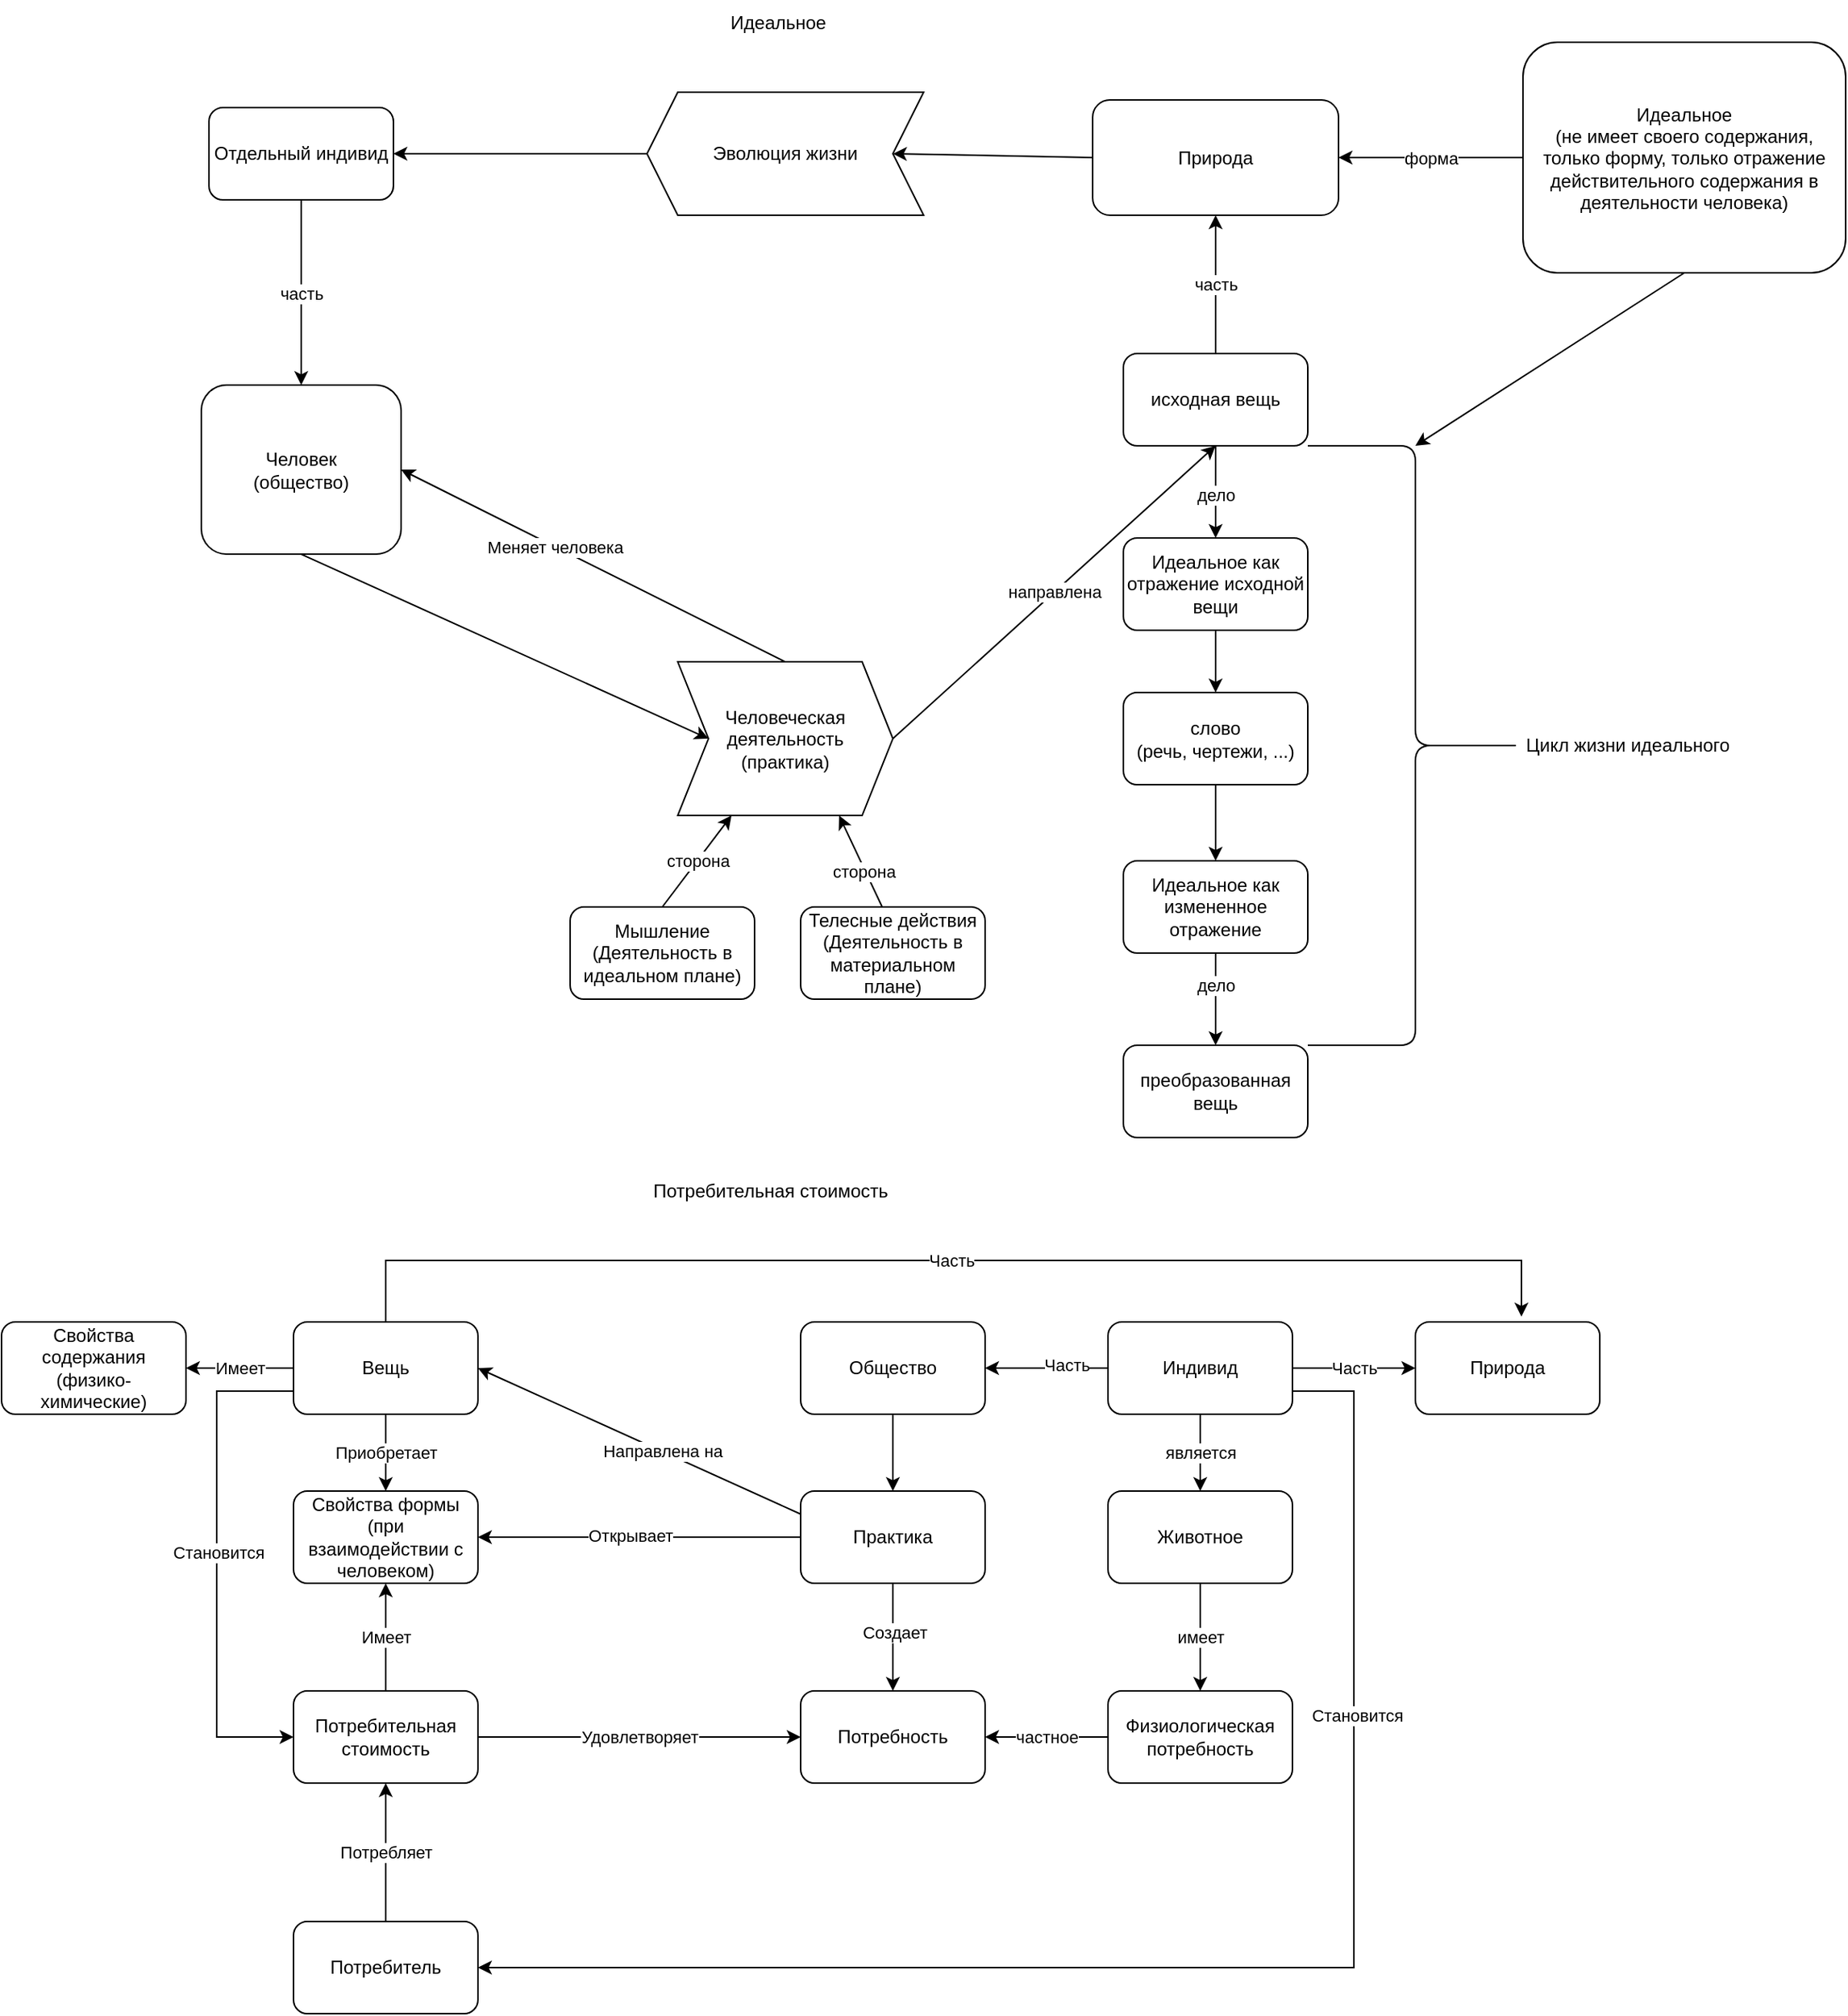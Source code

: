 <mxfile version="20.8.16" type="device"><diagram name="Page-1" id="-vKzmBNn-fp6NBGSSL6l"><mxGraphModel dx="1242" dy="820" grid="1" gridSize="10" guides="1" tooltips="1" connect="1" arrows="1" fold="1" page="1" pageScale="1" pageWidth="3300" pageHeight="4681" math="0" shadow="0"><root><mxCell id="0"/><mxCell id="1" parent="0"/><mxCell id="qsdY3xxi-he4udl79NT_-3" value="Отдельный индивид" style="rounded=1;whiteSpace=wrap;html=1;" vertex="1" parent="1"><mxGeometry x="175" y="210" width="120" height="60" as="geometry"/></mxCell><mxCell id="qsdY3xxi-he4udl79NT_-5" value="Человек&lt;br&gt;(общество)" style="rounded=1;whiteSpace=wrap;html=1;" vertex="1" parent="1"><mxGeometry x="170" y="390.52" width="130" height="110" as="geometry"/></mxCell><mxCell id="qsdY3xxi-he4udl79NT_-6" value="часть" style="endArrow=classic;html=1;rounded=0;exitX=0.5;exitY=1;exitDx=0;exitDy=0;" edge="1" parent="1" source="qsdY3xxi-he4udl79NT_-3" target="qsdY3xxi-he4udl79NT_-5"><mxGeometry width="50" height="50" relative="1" as="geometry"><mxPoint x="290" y="360" as="sourcePoint"/><mxPoint x="380" y="540.52" as="targetPoint"/></mxGeometry></mxCell><mxCell id="qsdY3xxi-he4udl79NT_-16" value="Природа" style="rounded=1;whiteSpace=wrap;html=1;" vertex="1" parent="1"><mxGeometry x="750" y="205" width="160" height="75" as="geometry"/></mxCell><mxCell id="qsdY3xxi-he4udl79NT_-18" value="Человеческая деятельность&lt;br&gt;(практика)" style="shape=step;perimeter=stepPerimeter;whiteSpace=wrap;html=1;fixedSize=1;" vertex="1" parent="1"><mxGeometry x="480" y="570.52" width="140" height="100" as="geometry"/></mxCell><mxCell id="qsdY3xxi-he4udl79NT_-21" value="Эволюция жизни" style="shape=step;perimeter=stepPerimeter;whiteSpace=wrap;fixedSize=1;rotation=0;html=1;direction=west;" vertex="1" parent="1"><mxGeometry x="460" y="200" width="180" height="80" as="geometry"/></mxCell><mxCell id="qsdY3xxi-he4udl79NT_-25" value="" style="endArrow=classic;html=1;rounded=0;entryX=1;entryY=0.5;entryDx=0;entryDy=0;exitX=0.5;exitY=0;exitDx=0;exitDy=0;" edge="1" parent="1" source="qsdY3xxi-he4udl79NT_-18" target="qsdY3xxi-he4udl79NT_-5"><mxGeometry width="50" height="50" relative="1" as="geometry"><mxPoint x="490" y="470" as="sourcePoint"/><mxPoint x="540" y="420" as="targetPoint"/></mxGeometry></mxCell><mxCell id="qsdY3xxi-he4udl79NT_-26" value="Меняет человека" style="edgeLabel;html=1;align=center;verticalAlign=middle;resizable=0;points=[];" vertex="1" connectable="0" parent="qsdY3xxi-he4udl79NT_-25"><mxGeometry x="0.2" relative="1" as="geometry"><mxPoint as="offset"/></mxGeometry></mxCell><mxCell id="qsdY3xxi-he4udl79NT_-27" value="" style="endArrow=classic;html=1;rounded=0;exitX=0.5;exitY=1;exitDx=0;exitDy=0;entryX=0;entryY=0.5;entryDx=0;entryDy=0;" edge="1" parent="1" source="qsdY3xxi-he4udl79NT_-5" target="qsdY3xxi-he4udl79NT_-18"><mxGeometry width="50" height="50" relative="1" as="geometry"><mxPoint x="490" y="630" as="sourcePoint"/><mxPoint x="540" y="580" as="targetPoint"/></mxGeometry></mxCell><mxCell id="qsdY3xxi-he4udl79NT_-28" value="Мышление&lt;br&gt;(Деятельность в идеальном плане)" style="rounded=1;whiteSpace=wrap;html=1;" vertex="1" parent="1"><mxGeometry x="410" y="730" width="120" height="60" as="geometry"/></mxCell><mxCell id="qsdY3xxi-he4udl79NT_-29" value="сторона" style="endArrow=classic;html=1;rounded=0;exitX=0.5;exitY=0;exitDx=0;exitDy=0;entryX=0.25;entryY=1;entryDx=0;entryDy=0;" edge="1" parent="1" source="qsdY3xxi-he4udl79NT_-28" target="qsdY3xxi-he4udl79NT_-18"><mxGeometry width="50" height="50" relative="1" as="geometry"><mxPoint x="490" y="630" as="sourcePoint"/><mxPoint x="540" y="580" as="targetPoint"/></mxGeometry></mxCell><mxCell id="qsdY3xxi-he4udl79NT_-30" value="Телесные действия&lt;br&gt;(Деятельность в материальном плане)" style="rounded=1;whiteSpace=wrap;html=1;" vertex="1" parent="1"><mxGeometry x="560" y="730" width="120" height="60" as="geometry"/></mxCell><mxCell id="qsdY3xxi-he4udl79NT_-31" value="" style="endArrow=classic;html=1;rounded=0;exitX=0.442;exitY=0;exitDx=0;exitDy=0;exitPerimeter=0;entryX=0.75;entryY=1;entryDx=0;entryDy=0;" edge="1" parent="1" source="qsdY3xxi-he4udl79NT_-30" target="qsdY3xxi-he4udl79NT_-18"><mxGeometry width="50" height="50" relative="1" as="geometry"><mxPoint x="490" y="620" as="sourcePoint"/><mxPoint x="540" y="570" as="targetPoint"/></mxGeometry></mxCell><mxCell id="qsdY3xxi-he4udl79NT_-33" value="сторона" style="edgeLabel;html=1;align=center;verticalAlign=middle;resizable=0;points=[];" vertex="1" connectable="0" parent="qsdY3xxi-he4udl79NT_-31"><mxGeometry x="-0.191" y="1" relative="1" as="geometry"><mxPoint as="offset"/></mxGeometry></mxCell><mxCell id="qsdY3xxi-he4udl79NT_-37" value="" style="endArrow=classic;html=1;rounded=0;entryX=0;entryY=0.5;entryDx=0;entryDy=0;exitX=0;exitY=0.5;exitDx=0;exitDy=0;" edge="1" parent="1" source="qsdY3xxi-he4udl79NT_-16" target="qsdY3xxi-he4udl79NT_-21"><mxGeometry width="50" height="50" relative="1" as="geometry"><mxPoint x="670" y="640" as="sourcePoint"/><mxPoint x="720" y="590" as="targetPoint"/></mxGeometry></mxCell><mxCell id="qsdY3xxi-he4udl79NT_-38" value="" style="endArrow=classic;html=1;rounded=0;entryX=1;entryY=0.5;entryDx=0;entryDy=0;exitX=1;exitY=0.5;exitDx=0;exitDy=0;" edge="1" parent="1" source="qsdY3xxi-he4udl79NT_-21" target="qsdY3xxi-he4udl79NT_-3"><mxGeometry width="50" height="50" relative="1" as="geometry"><mxPoint x="670" y="490" as="sourcePoint"/><mxPoint x="720" y="440" as="targetPoint"/></mxGeometry></mxCell><mxCell id="qsdY3xxi-he4udl79NT_-39" value="исходная вещь" style="rounded=1;whiteSpace=wrap;html=1;" vertex="1" parent="1"><mxGeometry x="770" y="370" width="120" height="60" as="geometry"/></mxCell><mxCell id="qsdY3xxi-he4udl79NT_-40" value="часть" style="endArrow=classic;html=1;rounded=0;entryX=0.5;entryY=1;entryDx=0;entryDy=0;exitX=0.5;exitY=0;exitDx=0;exitDy=0;" edge="1" parent="1" source="qsdY3xxi-he4udl79NT_-39" target="qsdY3xxi-he4udl79NT_-16"><mxGeometry width="50" height="50" relative="1" as="geometry"><mxPoint x="680" y="590" as="sourcePoint"/><mxPoint x="730" y="540" as="targetPoint"/></mxGeometry></mxCell><mxCell id="qsdY3xxi-he4udl79NT_-41" value="направлена" style="endArrow=classic;html=1;rounded=0;exitX=1;exitY=0.5;exitDx=0;exitDy=0;entryX=0.5;entryY=1;entryDx=0;entryDy=0;" edge="1" parent="1" source="qsdY3xxi-he4udl79NT_-18" target="qsdY3xxi-he4udl79NT_-39"><mxGeometry width="50" height="50" relative="1" as="geometry"><mxPoint x="680" y="590" as="sourcePoint"/><mxPoint x="730" y="540" as="targetPoint"/></mxGeometry></mxCell><mxCell id="qsdY3xxi-he4udl79NT_-61" value="" style="group" vertex="1" connectable="0" parent="1"><mxGeometry x="770" y="430" width="260" height="450" as="geometry"/></mxCell><mxCell id="qsdY3xxi-he4udl79NT_-42" value="преобразованная вещь" style="rounded=1;whiteSpace=wrap;html=1;" vertex="1" parent="qsdY3xxi-he4udl79NT_-61"><mxGeometry y="390" width="120" height="60" as="geometry"/></mxCell><mxCell id="qsdY3xxi-he4udl79NT_-43" value="слово&lt;br&gt;(речь, чертежи, ...)" style="rounded=1;whiteSpace=wrap;html=1;" vertex="1" parent="qsdY3xxi-he4udl79NT_-61"><mxGeometry y="160.52" width="120" height="60" as="geometry"/></mxCell><mxCell id="qsdY3xxi-he4udl79NT_-50" value="" style="endArrow=classic;html=1;rounded=0;entryX=0.5;entryY=0;entryDx=0;entryDy=0;exitX=0.5;exitY=1;exitDx=0;exitDy=0;" edge="1" parent="qsdY3xxi-he4udl79NT_-61" source="qsdY3xxi-he4udl79NT_-43" target="qsdY3xxi-he4udl79NT_-54"><mxGeometry width="50" height="50" relative="1" as="geometry"><mxPoint x="-120" y="290" as="sourcePoint"/><mxPoint x="280" y="330.52" as="targetPoint"/></mxGeometry></mxCell><mxCell id="qsdY3xxi-he4udl79NT_-52" value="Идеальное как отражение исходной вещи" style="rounded=1;whiteSpace=wrap;html=1;" vertex="1" parent="qsdY3xxi-he4udl79NT_-61"><mxGeometry y="60" width="120" height="60" as="geometry"/></mxCell><mxCell id="qsdY3xxi-he4udl79NT_-53" value="" style="endArrow=classic;html=1;rounded=0;entryX=0.5;entryY=0;entryDx=0;entryDy=0;exitX=0.5;exitY=1;exitDx=0;exitDy=0;" edge="1" parent="qsdY3xxi-he4udl79NT_-61" source="qsdY3xxi-he4udl79NT_-52" target="qsdY3xxi-he4udl79NT_-43"><mxGeometry width="50" height="50" relative="1" as="geometry"><mxPoint x="-110" y="350" as="sourcePoint"/><mxPoint x="-60" y="300" as="targetPoint"/></mxGeometry></mxCell><mxCell id="qsdY3xxi-he4udl79NT_-54" value="Идеальное как измененное отражение" style="rounded=1;whiteSpace=wrap;html=1;" vertex="1" parent="qsdY3xxi-he4udl79NT_-61"><mxGeometry y="270" width="120" height="60" as="geometry"/></mxCell><mxCell id="qsdY3xxi-he4udl79NT_-55" value="" style="endArrow=classic;html=1;rounded=0;entryX=0.5;entryY=0;entryDx=0;entryDy=0;exitX=0.5;exitY=1;exitDx=0;exitDy=0;" edge="1" parent="qsdY3xxi-he4udl79NT_-61" source="qsdY3xxi-he4udl79NT_-54" target="qsdY3xxi-he4udl79NT_-42"><mxGeometry width="50" height="50" relative="1" as="geometry"><mxPoint x="280" y="390.52" as="sourcePoint"/><mxPoint x="-60" y="270" as="targetPoint"/></mxGeometry></mxCell><mxCell id="qsdY3xxi-he4udl79NT_-58" value="дело" style="edgeLabel;html=1;align=center;verticalAlign=middle;resizable=0;points=[];" vertex="1" connectable="0" parent="qsdY3xxi-he4udl79NT_-55"><mxGeometry x="-0.3" relative="1" as="geometry"><mxPoint as="offset"/></mxGeometry></mxCell><mxCell id="qsdY3xxi-he4udl79NT_-56" value="" style="endArrow=classic;html=1;rounded=0;exitX=0.5;exitY=1;exitDx=0;exitDy=0;entryX=0.5;entryY=0;entryDx=0;entryDy=0;" edge="1" parent="qsdY3xxi-he4udl79NT_-61" source="qsdY3xxi-he4udl79NT_-39" target="qsdY3xxi-he4udl79NT_-52"><mxGeometry width="50" height="50" relative="1" as="geometry"><mxPoint x="-70" y="210" as="sourcePoint"/><mxPoint x="-20" y="160" as="targetPoint"/></mxGeometry></mxCell><mxCell id="qsdY3xxi-he4udl79NT_-57" value="дело" style="edgeLabel;html=1;align=center;verticalAlign=middle;resizable=0;points=[];" vertex="1" connectable="0" parent="qsdY3xxi-he4udl79NT_-56"><mxGeometry x="0.067" relative="1" as="geometry"><mxPoint as="offset"/></mxGeometry></mxCell><mxCell id="qsdY3xxi-he4udl79NT_-59" value="Цикл жизни идеального&amp;nbsp;" style="shape=curlyBracket;whiteSpace=wrap;html=1;rounded=1;flipH=1;labelPosition=right;verticalLabelPosition=middle;align=left;verticalAlign=middle;" vertex="1" parent="qsdY3xxi-he4udl79NT_-61"><mxGeometry x="120" width="140" height="390" as="geometry"/></mxCell><mxCell id="qsdY3xxi-he4udl79NT_-62" value="Идеальное" style="text;html=1;align=center;verticalAlign=middle;resizable=0;points=[];autosize=1;strokeColor=none;fillColor=none;" vertex="1" parent="1"><mxGeometry x="500" y="140" width="90" height="30" as="geometry"/></mxCell><mxCell id="qsdY3xxi-he4udl79NT_-63" value="Потребительная стоимость" style="text;html=1;align=center;verticalAlign=middle;resizable=0;points=[];autosize=1;strokeColor=none;fillColor=none;" vertex="1" parent="1"><mxGeometry x="450" y="900" width="180" height="30" as="geometry"/></mxCell><mxCell id="qsdY3xxi-he4udl79NT_-64" value="Вещь" style="rounded=1;whiteSpace=wrap;html=1;" vertex="1" parent="1"><mxGeometry x="230" y="1000" width="120" height="60" as="geometry"/></mxCell><mxCell id="qsdY3xxi-he4udl79NT_-65" value="Общество" style="rounded=1;whiteSpace=wrap;html=1;" vertex="1" parent="1"><mxGeometry x="560" y="1000" width="120" height="60" as="geometry"/></mxCell><mxCell id="qsdY3xxi-he4udl79NT_-66" value="" style="endArrow=classic;html=1;rounded=0;entryX=1;entryY=0.5;entryDx=0;entryDy=0;exitX=0;exitY=0.25;exitDx=0;exitDy=0;" edge="1" parent="1" source="qsdY3xxi-he4udl79NT_-71" target="qsdY3xxi-he4udl79NT_-64"><mxGeometry width="50" height="50" relative="1" as="geometry"><mxPoint x="500" y="990" as="sourcePoint"/><mxPoint x="550" y="940" as="targetPoint"/></mxGeometry></mxCell><mxCell id="qsdY3xxi-he4udl79NT_-69" value="Направлена на" style="edgeLabel;html=1;align=center;verticalAlign=middle;resizable=0;points=[];" vertex="1" connectable="0" parent="qsdY3xxi-he4udl79NT_-66"><mxGeometry x="-0.143" relative="1" as="geometry"><mxPoint as="offset"/></mxGeometry></mxCell><mxCell id="qsdY3xxi-he4udl79NT_-68" value="Потребительная стоимость" style="rounded=1;whiteSpace=wrap;html=1;" vertex="1" parent="1"><mxGeometry x="230" y="1240" width="120" height="60" as="geometry"/></mxCell><mxCell id="qsdY3xxi-he4udl79NT_-70" value="Потребность" style="rounded=1;whiteSpace=wrap;html=1;" vertex="1" parent="1"><mxGeometry x="560" y="1240" width="120" height="60" as="geometry"/></mxCell><mxCell id="qsdY3xxi-he4udl79NT_-71" value="Практика" style="rounded=1;whiteSpace=wrap;html=1;" vertex="1" parent="1"><mxGeometry x="560" y="1110" width="120" height="60" as="geometry"/></mxCell><mxCell id="qsdY3xxi-he4udl79NT_-72" value="" style="endArrow=classic;html=1;rounded=0;entryX=0.5;entryY=0;entryDx=0;entryDy=0;exitX=0.5;exitY=1;exitDx=0;exitDy=0;" edge="1" parent="1" source="qsdY3xxi-he4udl79NT_-65" target="qsdY3xxi-he4udl79NT_-71"><mxGeometry width="50" height="50" relative="1" as="geometry"><mxPoint x="500" y="1060" as="sourcePoint"/><mxPoint x="550" y="1010" as="targetPoint"/></mxGeometry></mxCell><mxCell id="qsdY3xxi-he4udl79NT_-73" value="" style="endArrow=classic;html=1;rounded=0;entryX=0.5;entryY=0;entryDx=0;entryDy=0;exitX=0.5;exitY=1;exitDx=0;exitDy=0;" edge="1" parent="1" source="qsdY3xxi-he4udl79NT_-71" target="qsdY3xxi-he4udl79NT_-70"><mxGeometry width="50" height="50" relative="1" as="geometry"><mxPoint x="500" y="1060" as="sourcePoint"/><mxPoint x="550" y="1010" as="targetPoint"/></mxGeometry></mxCell><mxCell id="qsdY3xxi-he4udl79NT_-91" value="Создает" style="edgeLabel;html=1;align=center;verticalAlign=middle;resizable=0;points=[];" vertex="1" connectable="0" parent="qsdY3xxi-he4udl79NT_-73"><mxGeometry x="-0.129" y="1" relative="1" as="geometry"><mxPoint y="1" as="offset"/></mxGeometry></mxCell><mxCell id="qsdY3xxi-he4udl79NT_-74" value="Индивид" style="rounded=1;whiteSpace=wrap;html=1;" vertex="1" parent="1"><mxGeometry x="760" y="1000" width="120" height="60" as="geometry"/></mxCell><mxCell id="qsdY3xxi-he4udl79NT_-75" value="" style="endArrow=classic;html=1;rounded=0;entryX=1;entryY=0.5;entryDx=0;entryDy=0;exitX=0;exitY=0.5;exitDx=0;exitDy=0;" edge="1" parent="1" source="qsdY3xxi-he4udl79NT_-74" target="qsdY3xxi-he4udl79NT_-65"><mxGeometry width="50" height="50" relative="1" as="geometry"><mxPoint x="500" y="1060" as="sourcePoint"/><mxPoint x="550" y="1010" as="targetPoint"/></mxGeometry></mxCell><mxCell id="qsdY3xxi-he4udl79NT_-76" value="Часть" style="edgeLabel;html=1;align=center;verticalAlign=middle;resizable=0;points=[];" vertex="1" connectable="0" parent="qsdY3xxi-he4udl79NT_-75"><mxGeometry x="-0.325" y="-2" relative="1" as="geometry"><mxPoint as="offset"/></mxGeometry></mxCell><mxCell id="qsdY3xxi-he4udl79NT_-77" value="Природа" style="rounded=1;whiteSpace=wrap;html=1;" vertex="1" parent="1"><mxGeometry x="960" y="1000" width="120" height="60" as="geometry"/></mxCell><mxCell id="qsdY3xxi-he4udl79NT_-78" value="Часть" style="endArrow=classic;html=1;rounded=0;entryX=0;entryY=0.5;entryDx=0;entryDy=0;exitX=1;exitY=0.5;exitDx=0;exitDy=0;" edge="1" parent="1" source="qsdY3xxi-he4udl79NT_-74" target="qsdY3xxi-he4udl79NT_-77"><mxGeometry width="50" height="50" relative="1" as="geometry"><mxPoint x="500" y="1110" as="sourcePoint"/><mxPoint x="550" y="1060" as="targetPoint"/></mxGeometry></mxCell><mxCell id="qsdY3xxi-he4udl79NT_-81" value="Животное" style="rounded=1;whiteSpace=wrap;html=1;" vertex="1" parent="1"><mxGeometry x="760" y="1110" width="120" height="60" as="geometry"/></mxCell><mxCell id="qsdY3xxi-he4udl79NT_-82" value="является" style="endArrow=classic;html=1;rounded=0;entryX=0.5;entryY=0;entryDx=0;entryDy=0;" edge="1" parent="1" source="qsdY3xxi-he4udl79NT_-74" target="qsdY3xxi-he4udl79NT_-81"><mxGeometry width="50" height="50" relative="1" as="geometry"><mxPoint x="500" y="1110" as="sourcePoint"/><mxPoint x="550" y="1060" as="targetPoint"/></mxGeometry></mxCell><mxCell id="qsdY3xxi-he4udl79NT_-83" value="Физиологическая потребность" style="rounded=1;whiteSpace=wrap;html=1;" vertex="1" parent="1"><mxGeometry x="760" y="1240" width="120" height="60" as="geometry"/></mxCell><mxCell id="qsdY3xxi-he4udl79NT_-84" value="имеет" style="endArrow=classic;html=1;rounded=0;entryX=0.5;entryY=0;entryDx=0;entryDy=0;" edge="1" parent="1" source="qsdY3xxi-he4udl79NT_-81" target="qsdY3xxi-he4udl79NT_-83"><mxGeometry width="50" height="50" relative="1" as="geometry"><mxPoint x="530" y="1140" as="sourcePoint"/><mxPoint x="580" y="1090" as="targetPoint"/></mxGeometry></mxCell><mxCell id="qsdY3xxi-he4udl79NT_-85" value="частное" style="endArrow=classic;html=1;rounded=0;exitX=0;exitY=0.5;exitDx=0;exitDy=0;entryX=1;entryY=0.5;entryDx=0;entryDy=0;" edge="1" parent="1" source="qsdY3xxi-he4udl79NT_-83" target="qsdY3xxi-he4udl79NT_-70"><mxGeometry width="50" height="50" relative="1" as="geometry"><mxPoint x="530" y="1140" as="sourcePoint"/><mxPoint x="580" y="1090" as="targetPoint"/></mxGeometry></mxCell><mxCell id="qsdY3xxi-he4udl79NT_-86" value="Свойства формы&lt;br&gt;(при взаимодействии с человеком)" style="rounded=1;whiteSpace=wrap;html=1;" vertex="1" parent="1"><mxGeometry x="230" y="1110" width="120" height="60" as="geometry"/></mxCell><mxCell id="qsdY3xxi-he4udl79NT_-87" value="Свойства содержания (физико-химические)" style="rounded=1;whiteSpace=wrap;html=1;" vertex="1" parent="1"><mxGeometry x="40" y="1000" width="120" height="60" as="geometry"/></mxCell><mxCell id="qsdY3xxi-he4udl79NT_-88" value="Имеет" style="endArrow=classic;html=1;rounded=0;entryX=1;entryY=0.5;entryDx=0;entryDy=0;" edge="1" parent="1" source="qsdY3xxi-he4udl79NT_-64" target="qsdY3xxi-he4udl79NT_-87"><mxGeometry width="50" height="50" relative="1" as="geometry"><mxPoint x="530" y="1120" as="sourcePoint"/><mxPoint x="580" y="1070" as="targetPoint"/></mxGeometry></mxCell><mxCell id="qsdY3xxi-he4udl79NT_-89" value="Часть" style="endArrow=classic;html=1;rounded=0;entryX=0.575;entryY=-0.058;entryDx=0;entryDy=0;exitX=0.5;exitY=0;exitDx=0;exitDy=0;entryPerimeter=0;" edge="1" parent="1" source="qsdY3xxi-he4udl79NT_-64" target="qsdY3xxi-he4udl79NT_-77"><mxGeometry width="50" height="50" relative="1" as="geometry"><mxPoint x="580" y="1070" as="sourcePoint"/><mxPoint x="530" y="1120" as="targetPoint"/><Array as="points"><mxPoint x="290" y="960"/><mxPoint x="850" y="960"/><mxPoint x="1029" y="960"/></Array></mxGeometry></mxCell><mxCell id="qsdY3xxi-he4udl79NT_-90" value="Приобретает" style="endArrow=classic;html=1;rounded=0;exitX=0.5;exitY=1;exitDx=0;exitDy=0;entryX=0.5;entryY=0;entryDx=0;entryDy=0;" edge="1" parent="1" source="qsdY3xxi-he4udl79NT_-64" target="qsdY3xxi-he4udl79NT_-86"><mxGeometry width="50" height="50" relative="1" as="geometry"><mxPoint x="530" y="1090" as="sourcePoint"/><mxPoint x="580" y="1040" as="targetPoint"/></mxGeometry></mxCell><mxCell id="qsdY3xxi-he4udl79NT_-92" value="" style="endArrow=classic;html=1;rounded=0;entryX=1;entryY=0.5;entryDx=0;entryDy=0;exitX=0;exitY=0.5;exitDx=0;exitDy=0;" edge="1" parent="1" source="qsdY3xxi-he4udl79NT_-71" target="qsdY3xxi-he4udl79NT_-86"><mxGeometry width="50" height="50" relative="1" as="geometry"><mxPoint x="530" y="1090" as="sourcePoint"/><mxPoint x="580" y="1040" as="targetPoint"/></mxGeometry></mxCell><mxCell id="qsdY3xxi-he4udl79NT_-93" value="Открывает" style="edgeLabel;html=1;align=center;verticalAlign=middle;resizable=0;points=[];" vertex="1" connectable="0" parent="qsdY3xxi-he4udl79NT_-92"><mxGeometry x="0.057" y="-1" relative="1" as="geometry"><mxPoint as="offset"/></mxGeometry></mxCell><mxCell id="qsdY3xxi-he4udl79NT_-95" value="" style="endArrow=classic;html=1;rounded=0;exitX=0;exitY=0.75;exitDx=0;exitDy=0;entryX=0;entryY=0.5;entryDx=0;entryDy=0;" edge="1" parent="1" source="qsdY3xxi-he4udl79NT_-64" target="qsdY3xxi-he4udl79NT_-68"><mxGeometry width="50" height="50" relative="1" as="geometry"><mxPoint x="530" y="1090" as="sourcePoint"/><mxPoint x="240" y="1280" as="targetPoint"/><Array as="points"><mxPoint x="180" y="1045"/><mxPoint x="180" y="1270"/></Array></mxGeometry></mxCell><mxCell id="qsdY3xxi-he4udl79NT_-101" value="Становится" style="edgeLabel;html=1;align=center;verticalAlign=middle;resizable=0;points=[];" vertex="1" connectable="0" parent="qsdY3xxi-he4udl79NT_-95"><mxGeometry x="-0.052" y="1" relative="1" as="geometry"><mxPoint y="1" as="offset"/></mxGeometry></mxCell><mxCell id="qsdY3xxi-he4udl79NT_-96" value="Удовлетворяет" style="endArrow=classic;html=1;rounded=0;exitX=1;exitY=0.5;exitDx=0;exitDy=0;entryX=0;entryY=0.5;entryDx=0;entryDy=0;" edge="1" parent="1" source="qsdY3xxi-he4udl79NT_-68" target="qsdY3xxi-he4udl79NT_-70"><mxGeometry width="50" height="50" relative="1" as="geometry"><mxPoint x="530" y="1090" as="sourcePoint"/><mxPoint x="580" y="1040" as="targetPoint"/></mxGeometry></mxCell><mxCell id="qsdY3xxi-he4udl79NT_-97" value="Потребитель" style="rounded=1;whiteSpace=wrap;html=1;" vertex="1" parent="1"><mxGeometry x="230" y="1390" width="120" height="60" as="geometry"/></mxCell><mxCell id="qsdY3xxi-he4udl79NT_-99" value="" style="endArrow=classic;html=1;rounded=0;entryX=1;entryY=0.5;entryDx=0;entryDy=0;exitX=1;exitY=0.75;exitDx=0;exitDy=0;" edge="1" parent="1" source="qsdY3xxi-he4udl79NT_-74" target="qsdY3xxi-he4udl79NT_-97"><mxGeometry width="50" height="50" relative="1" as="geometry"><mxPoint x="530" y="1130" as="sourcePoint"/><mxPoint x="580" y="1080" as="targetPoint"/><Array as="points"><mxPoint x="920" y="1045"/><mxPoint x="920" y="1420"/></Array></mxGeometry></mxCell><mxCell id="qsdY3xxi-he4udl79NT_-100" value="Становится" style="edgeLabel;html=1;align=center;verticalAlign=middle;resizable=0;points=[];" vertex="1" connectable="0" parent="qsdY3xxi-he4udl79NT_-99"><mxGeometry x="-0.493" y="2" relative="1" as="geometry"><mxPoint y="1" as="offset"/></mxGeometry></mxCell><mxCell id="qsdY3xxi-he4udl79NT_-102" value="Потребляет" style="endArrow=classic;html=1;rounded=0;exitX=0.5;exitY=0;exitDx=0;exitDy=0;entryX=0.5;entryY=1;entryDx=0;entryDy=0;" edge="1" parent="1" source="qsdY3xxi-he4udl79NT_-97" target="qsdY3xxi-he4udl79NT_-68"><mxGeometry width="50" height="50" relative="1" as="geometry"><mxPoint x="530" y="1130" as="sourcePoint"/><mxPoint x="580" y="1080" as="targetPoint"/></mxGeometry></mxCell><mxCell id="qsdY3xxi-he4udl79NT_-103" value="Имеет" style="endArrow=classic;html=1;rounded=0;exitX=0.5;exitY=0;exitDx=0;exitDy=0;" edge="1" parent="1" source="qsdY3xxi-he4udl79NT_-68" target="qsdY3xxi-he4udl79NT_-86"><mxGeometry width="50" height="50" relative="1" as="geometry"><mxPoint x="530" y="1130" as="sourcePoint"/><mxPoint x="580" y="1080" as="targetPoint"/></mxGeometry></mxCell><mxCell id="qsdY3xxi-he4udl79NT_-105" value="Идеальное&lt;br&gt;(не имеет своего содержания, только форму, только отражение действительного содержания в деятельности человека)" style="rounded=1;whiteSpace=wrap;html=1;" vertex="1" parent="1"><mxGeometry x="1030" y="167.5" width="210" height="150" as="geometry"/></mxCell><mxCell id="qsdY3xxi-he4udl79NT_-106" value="форма" style="endArrow=classic;html=1;rounded=0;entryX=1;entryY=0.5;entryDx=0;entryDy=0;" edge="1" parent="1" source="qsdY3xxi-he4udl79NT_-105" target="qsdY3xxi-he4udl79NT_-16"><mxGeometry width="50" height="50" relative="1" as="geometry"><mxPoint x="800" y="530" as="sourcePoint"/><mxPoint x="850" y="480" as="targetPoint"/></mxGeometry></mxCell><mxCell id="qsdY3xxi-he4udl79NT_-107" value="" style="endArrow=classic;html=1;rounded=0;entryX=0.5;entryY=0;entryDx=0;entryDy=0;exitX=0.5;exitY=1;exitDx=0;exitDy=0;" edge="1" parent="1" source="qsdY3xxi-he4udl79NT_-105" target="qsdY3xxi-he4udl79NT_-59"><mxGeometry width="50" height="50" relative="1" as="geometry"><mxPoint x="800" y="620" as="sourcePoint"/><mxPoint x="850" y="570" as="targetPoint"/></mxGeometry></mxCell></root></mxGraphModel></diagram></mxfile>